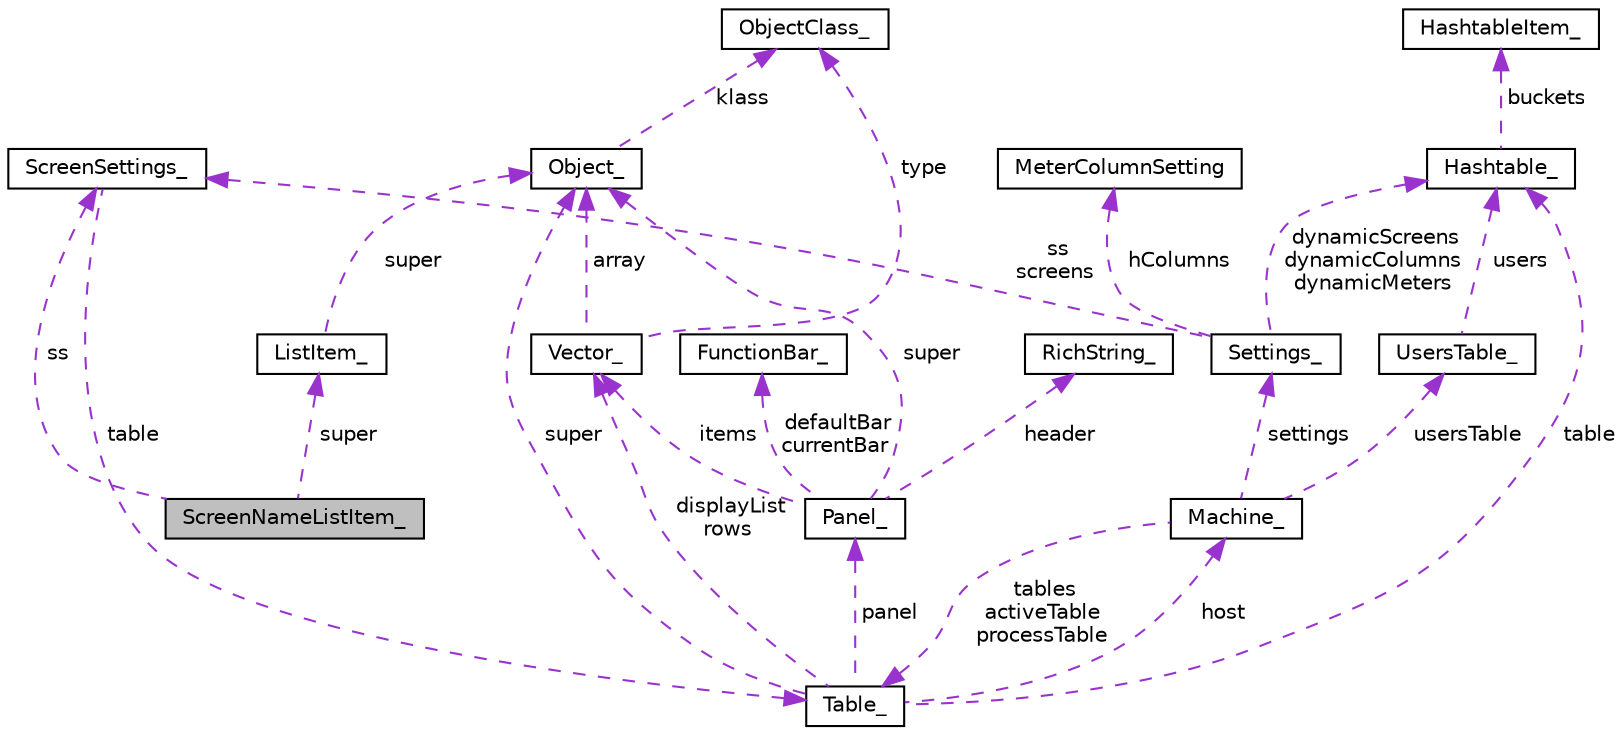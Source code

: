 digraph "ScreenNameListItem_"
{
  edge [fontname="Helvetica",fontsize="10",labelfontname="Helvetica",labelfontsize="10"];
  node [fontname="Helvetica",fontsize="10",shape=record];
  Node1 [label="ScreenNameListItem_",height=0.2,width=0.4,color="black", fillcolor="grey75", style="filled", fontcolor="black"];
  Node2 -> Node1 [dir="back",color="darkorchid3",fontsize="10",style="dashed",label=" ss" ,fontname="Helvetica"];
  Node2 [label="ScreenSettings_",height=0.2,width=0.4,color="black", fillcolor="white", style="filled",URL="$structScreenSettings__.html"];
  Node3 -> Node2 [dir="back",color="darkorchid3",fontsize="10",style="dashed",label=" table" ,fontname="Helvetica"];
  Node3 [label="Table_",height=0.2,width=0.4,color="black", fillcolor="white", style="filled",URL="$structTable__.html"];
  Node4 -> Node3 [dir="back",color="darkorchid3",fontsize="10",style="dashed",label=" displayList\nrows" ,fontname="Helvetica"];
  Node4 [label="Vector_",height=0.2,width=0.4,color="black", fillcolor="white", style="filled",URL="$structVector__.html"];
  Node5 -> Node4 [dir="back",color="darkorchid3",fontsize="10",style="dashed",label=" type" ,fontname="Helvetica"];
  Node5 [label="ObjectClass_",height=0.2,width=0.4,color="black", fillcolor="white", style="filled",URL="$structObjectClass__.html"];
  Node6 -> Node4 [dir="back",color="darkorchid3",fontsize="10",style="dashed",label=" array" ,fontname="Helvetica"];
  Node6 [label="Object_",height=0.2,width=0.4,color="black", fillcolor="white", style="filled",URL="$structObject__.html"];
  Node5 -> Node6 [dir="back",color="darkorchid3",fontsize="10",style="dashed",label=" klass" ,fontname="Helvetica"];
  Node7 -> Node3 [dir="back",color="darkorchid3",fontsize="10",style="dashed",label=" host" ,fontname="Helvetica"];
  Node7 [label="Machine_",height=0.2,width=0.4,color="black", fillcolor="white", style="filled",URL="$structMachine__.html"];
  Node3 -> Node7 [dir="back",color="darkorchid3",fontsize="10",style="dashed",label=" tables\nactiveTable\nprocessTable" ,fontname="Helvetica"];
  Node8 -> Node7 [dir="back",color="darkorchid3",fontsize="10",style="dashed",label=" settings" ,fontname="Helvetica"];
  Node8 [label="Settings_",height=0.2,width=0.4,color="black", fillcolor="white", style="filled",URL="$structSettings__.html"];
  Node2 -> Node8 [dir="back",color="darkorchid3",fontsize="10",style="dashed",label=" ss\nscreens" ,fontname="Helvetica"];
  Node9 -> Node8 [dir="back",color="darkorchid3",fontsize="10",style="dashed",label=" dynamicScreens\ndynamicColumns\ndynamicMeters" ,fontname="Helvetica"];
  Node9 [label="Hashtable_",height=0.2,width=0.4,color="black", fillcolor="white", style="filled",URL="$structHashtable__.html"];
  Node10 -> Node9 [dir="back",color="darkorchid3",fontsize="10",style="dashed",label=" buckets" ,fontname="Helvetica"];
  Node10 [label="HashtableItem_",height=0.2,width=0.4,color="black", fillcolor="white", style="filled",URL="$structHashtableItem__.html"];
  Node11 -> Node8 [dir="back",color="darkorchid3",fontsize="10",style="dashed",label=" hColumns" ,fontname="Helvetica"];
  Node11 [label="MeterColumnSetting",height=0.2,width=0.4,color="black", fillcolor="white", style="filled",URL="$structMeterColumnSetting.html"];
  Node12 -> Node7 [dir="back",color="darkorchid3",fontsize="10",style="dashed",label=" usersTable" ,fontname="Helvetica"];
  Node12 [label="UsersTable_",height=0.2,width=0.4,color="black", fillcolor="white", style="filled",URL="$structUsersTable__.html"];
  Node9 -> Node12 [dir="back",color="darkorchid3",fontsize="10",style="dashed",label=" users" ,fontname="Helvetica"];
  Node9 -> Node3 [dir="back",color="darkorchid3",fontsize="10",style="dashed",label=" table" ,fontname="Helvetica"];
  Node13 -> Node3 [dir="back",color="darkorchid3",fontsize="10",style="dashed",label=" panel" ,fontname="Helvetica"];
  Node13 [label="Panel_",height=0.2,width=0.4,color="black", fillcolor="white", style="filled",URL="$structPanel__.html"];
  Node4 -> Node13 [dir="back",color="darkorchid3",fontsize="10",style="dashed",label=" items" ,fontname="Helvetica"];
  Node14 -> Node13 [dir="back",color="darkorchid3",fontsize="10",style="dashed",label=" header" ,fontname="Helvetica"];
  Node14 [label="RichString_",height=0.2,width=0.4,color="black", fillcolor="white", style="filled",URL="$structRichString__.html"];
  Node15 -> Node13 [dir="back",color="darkorchid3",fontsize="10",style="dashed",label=" defaultBar\ncurrentBar" ,fontname="Helvetica"];
  Node15 [label="FunctionBar_",height=0.2,width=0.4,color="black", fillcolor="white", style="filled",URL="$structFunctionBar__.html"];
  Node6 -> Node13 [dir="back",color="darkorchid3",fontsize="10",style="dashed",label=" super" ,fontname="Helvetica"];
  Node6 -> Node3 [dir="back",color="darkorchid3",fontsize="10",style="dashed",label=" super" ,fontname="Helvetica"];
  Node16 -> Node1 [dir="back",color="darkorchid3",fontsize="10",style="dashed",label=" super" ,fontname="Helvetica"];
  Node16 [label="ListItem_",height=0.2,width=0.4,color="black", fillcolor="white", style="filled",URL="$structListItem__.html"];
  Node6 -> Node16 [dir="back",color="darkorchid3",fontsize="10",style="dashed",label=" super" ,fontname="Helvetica"];
}
